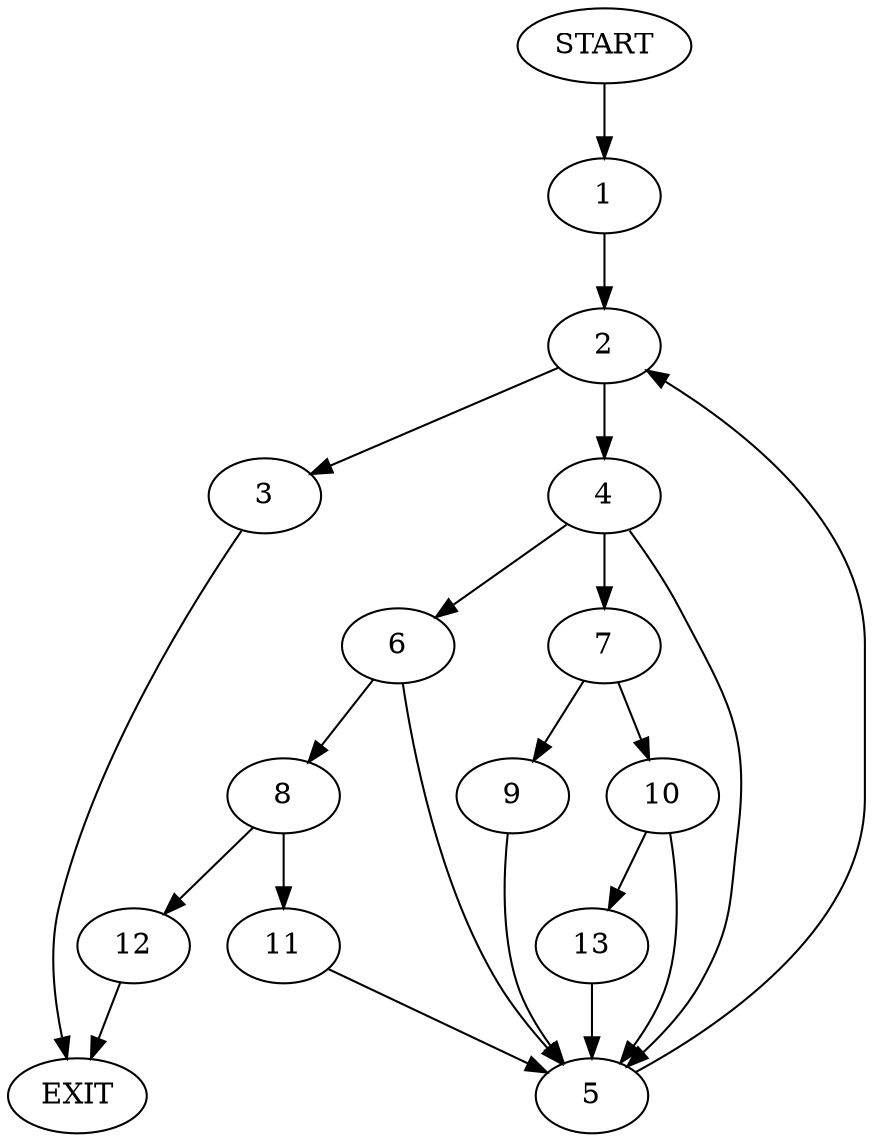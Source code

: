 digraph {
0 [label="START"]
14 [label="EXIT"]
0 -> 1
1 -> 2
2 -> 3
2 -> 4
4 -> 5
4 -> 6
4 -> 7
3 -> 14
6 -> 8
6 -> 5
7 -> 9
7 -> 10
5 -> 2
8 -> 11
8 -> 12
11 -> 5
12 -> 14
10 -> 5
10 -> 13
9 -> 5
13 -> 5
}
